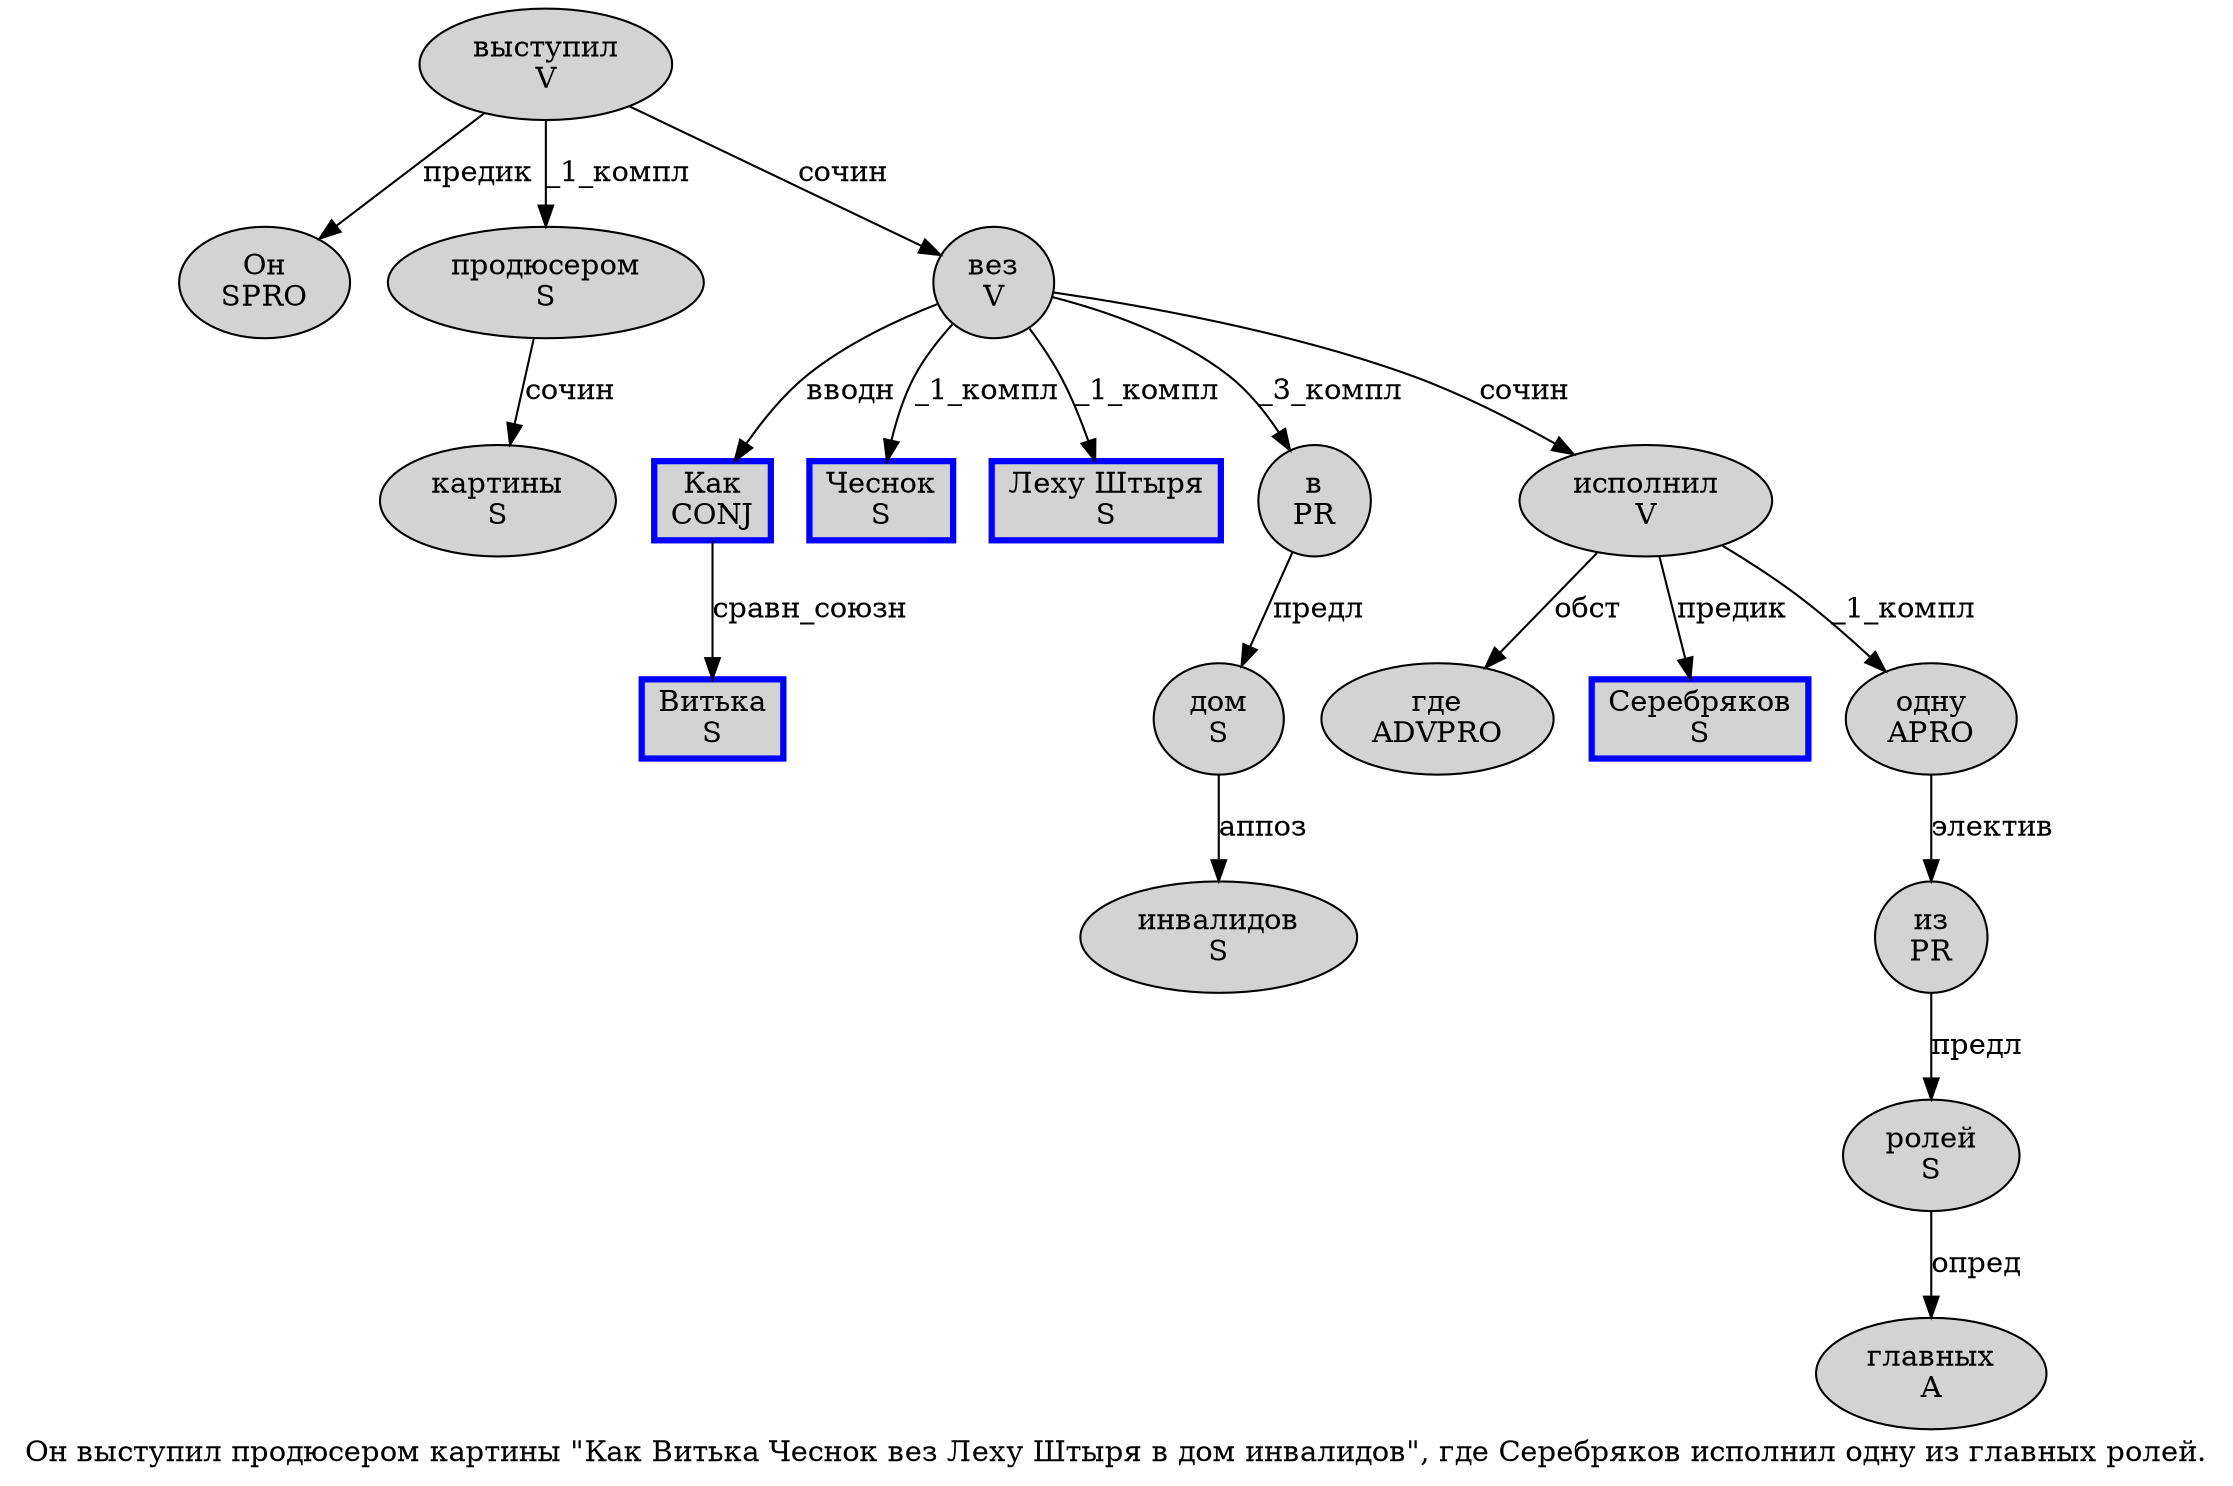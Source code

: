 digraph SENTENCE_1698 {
	graph [label="Он выступил продюсером картины \"Как Витька Чеснок вез Леху Штыря в дом инвалидов\", где Серебряков исполнил одну из главных ролей."]
	node [style=filled]
		0 [label="Он
SPRO" color="" fillcolor=lightgray penwidth=1 shape=ellipse]
		1 [label="выступил
V" color="" fillcolor=lightgray penwidth=1 shape=ellipse]
		2 [label="продюсером
S" color="" fillcolor=lightgray penwidth=1 shape=ellipse]
		3 [label="картины
S" color="" fillcolor=lightgray penwidth=1 shape=ellipse]
		5 [label="Как
CONJ" color=blue fillcolor=lightgray penwidth=3 shape=box]
		6 [label="Витька
S" color=blue fillcolor=lightgray penwidth=3 shape=box]
		7 [label="Чеснок
S" color=blue fillcolor=lightgray penwidth=3 shape=box]
		8 [label="вез
V" color="" fillcolor=lightgray penwidth=1 shape=ellipse]
		9 [label="Леху Штыря
S" color=blue fillcolor=lightgray penwidth=3 shape=box]
		10 [label="в
PR" color="" fillcolor=lightgray penwidth=1 shape=ellipse]
		11 [label="дом
S" color="" fillcolor=lightgray penwidth=1 shape=ellipse]
		12 [label="инвалидов
S" color="" fillcolor=lightgray penwidth=1 shape=ellipse]
		15 [label="где
ADVPRO" color="" fillcolor=lightgray penwidth=1 shape=ellipse]
		16 [label="Серебряков
S" color=blue fillcolor=lightgray penwidth=3 shape=box]
		17 [label="исполнил
V" color="" fillcolor=lightgray penwidth=1 shape=ellipse]
		18 [label="одну
APRO" color="" fillcolor=lightgray penwidth=1 shape=ellipse]
		19 [label="из
PR" color="" fillcolor=lightgray penwidth=1 shape=ellipse]
		20 [label="главных
A" color="" fillcolor=lightgray penwidth=1 shape=ellipse]
		21 [label="ролей
S" color="" fillcolor=lightgray penwidth=1 shape=ellipse]
			1 -> 0 [label="предик"]
			1 -> 2 [label="_1_компл"]
			1 -> 8 [label="сочин"]
			18 -> 19 [label="электив"]
			17 -> 15 [label="обст"]
			17 -> 16 [label="предик"]
			17 -> 18 [label="_1_компл"]
			11 -> 12 [label="аппоз"]
			8 -> 5 [label="вводн"]
			8 -> 7 [label="_1_компл"]
			8 -> 9 [label="_1_компл"]
			8 -> 10 [label="_3_компл"]
			8 -> 17 [label="сочин"]
			2 -> 3 [label="сочин"]
			21 -> 20 [label="опред"]
			5 -> 6 [label="сравн_союзн"]
			19 -> 21 [label="предл"]
			10 -> 11 [label="предл"]
}